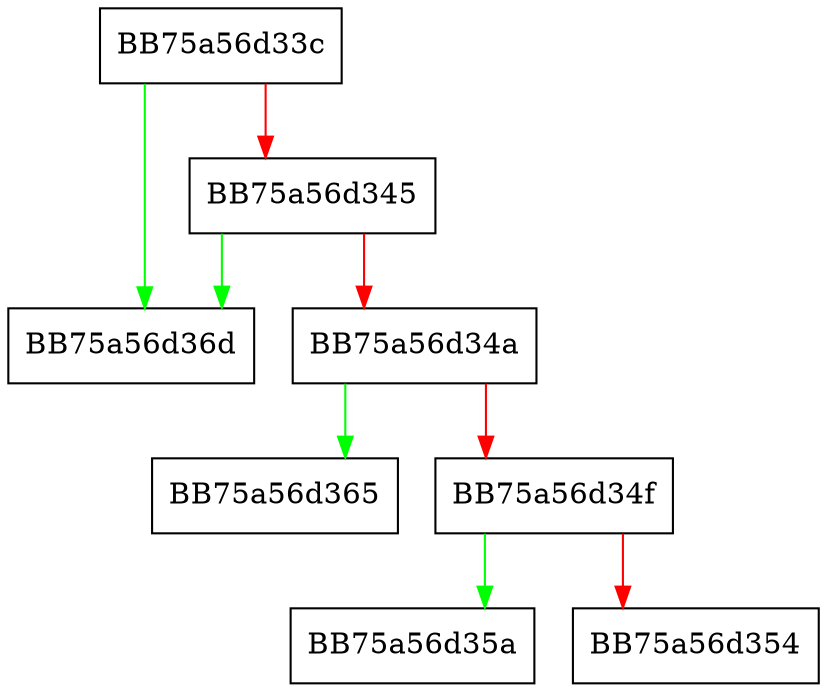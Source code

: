 digraph _Throw_C_error {
  node [shape="box"];
  graph [splines=ortho];
  BB75a56d33c -> BB75a56d36d [color="green"];
  BB75a56d33c -> BB75a56d345 [color="red"];
  BB75a56d345 -> BB75a56d36d [color="green"];
  BB75a56d345 -> BB75a56d34a [color="red"];
  BB75a56d34a -> BB75a56d365 [color="green"];
  BB75a56d34a -> BB75a56d34f [color="red"];
  BB75a56d34f -> BB75a56d35a [color="green"];
  BB75a56d34f -> BB75a56d354 [color="red"];
}